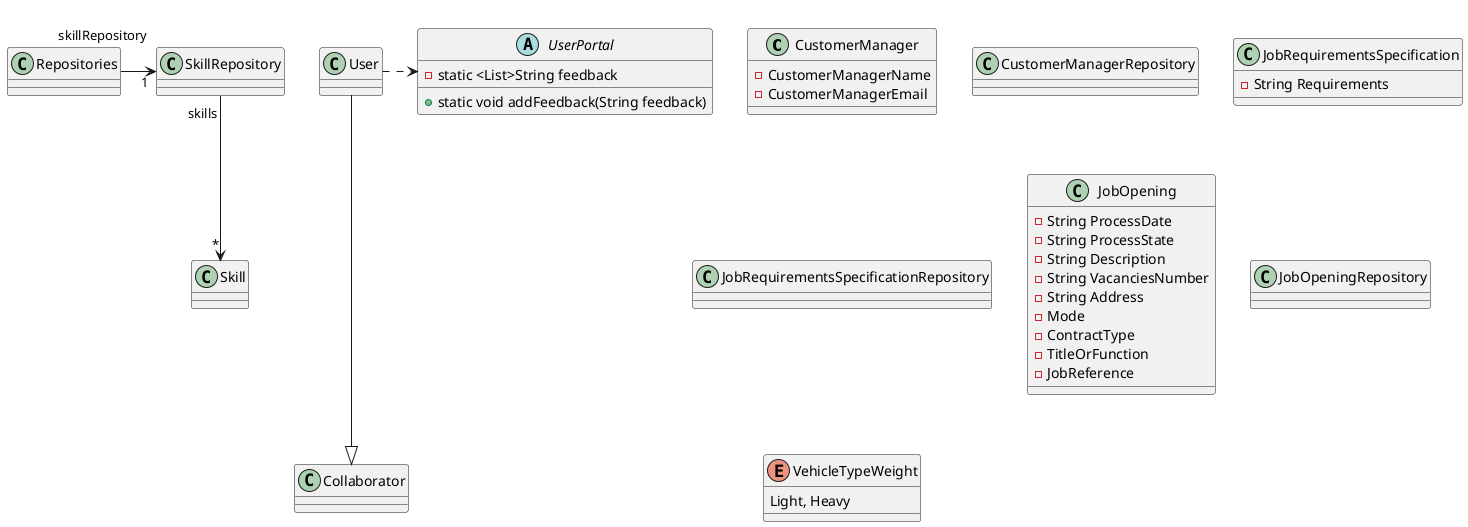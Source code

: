 @startuml

class CustomerManager {
    - CustomerManagerName
    - CustomerManagerEmail
}

class CustomerManagerRepository {
}

class JobRequirementsSpecification {
   - String Requirements
}
class JobRequirementsSpecificationRepository {
}

class JobOpening {
   - String ProcessDate
   - String ProcessState
   - String Description
   - String VacanciesNumber
   - String Address
   - Mode
   - ContractType
   - TitleOrFunction
   - JobReference
}
class JobOpeningRepository {
}














abstract class UserPortal {
    - static <List>String feedback
    + static void addFeedback(String feedback)
}


enum VehicleTypeWeight {
    Light, Heavy
}

Repositories "\nskillRepository" -> "1" SkillRepository
User ---|> Collaborator
User .> UserPortal
SkillRepository "skills" --> "*" Skill

@enduml